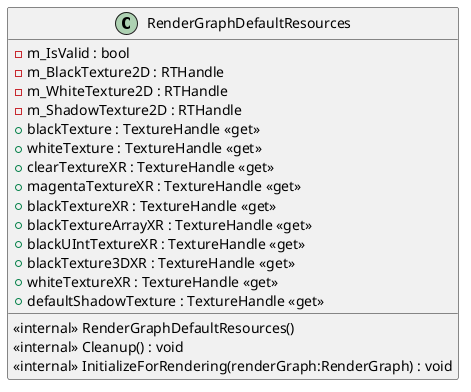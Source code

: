 @startuml
class RenderGraphDefaultResources {
    - m_IsValid : bool
    - m_BlackTexture2D : RTHandle
    - m_WhiteTexture2D : RTHandle
    - m_ShadowTexture2D : RTHandle
    + blackTexture : TextureHandle <<get>>
    + whiteTexture : TextureHandle <<get>>
    + clearTextureXR : TextureHandle <<get>>
    + magentaTextureXR : TextureHandle <<get>>
    + blackTextureXR : TextureHandle <<get>>
    + blackTextureArrayXR : TextureHandle <<get>>
    + blackUIntTextureXR : TextureHandle <<get>>
    + blackTexture3DXR : TextureHandle <<get>>
    + whiteTextureXR : TextureHandle <<get>>
    + defaultShadowTexture : TextureHandle <<get>>
    <<internal>> RenderGraphDefaultResources()
    <<internal>> Cleanup() : void
    <<internal>> InitializeForRendering(renderGraph:RenderGraph) : void
}
@enduml
